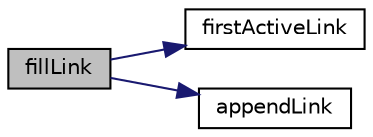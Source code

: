 digraph "fillLink"
{
  edge [fontname="Helvetica",fontsize="10",labelfontname="Helvetica",labelfontsize="10"];
  node [fontname="Helvetica",fontsize="10",shape=record];
  rankdir="LR";
  Node874 [label="fillLink",height=0.2,width=0.4,color="black", fillcolor="grey75", style="filled", fontcolor="black"];
  Node874 -> Node875 [color="midnightblue",fontsize="10",style="solid",fontname="Helvetica"];
  Node875 [label="firstActiveLink",height=0.2,width=0.4,color="black", fillcolor="white", style="filled",URL="$d9/d18/lp__utils_8c.html#abe00628efd1d9b4ab750a17de4245f36"];
  Node874 -> Node876 [color="midnightblue",fontsize="10",style="solid",fontname="Helvetica"];
  Node876 [label="appendLink",height=0.2,width=0.4,color="black", fillcolor="white", style="filled",URL="$d9/d18/lp__utils_8c.html#a656b120e19b9ace644e75a3537e008b1"];
}
